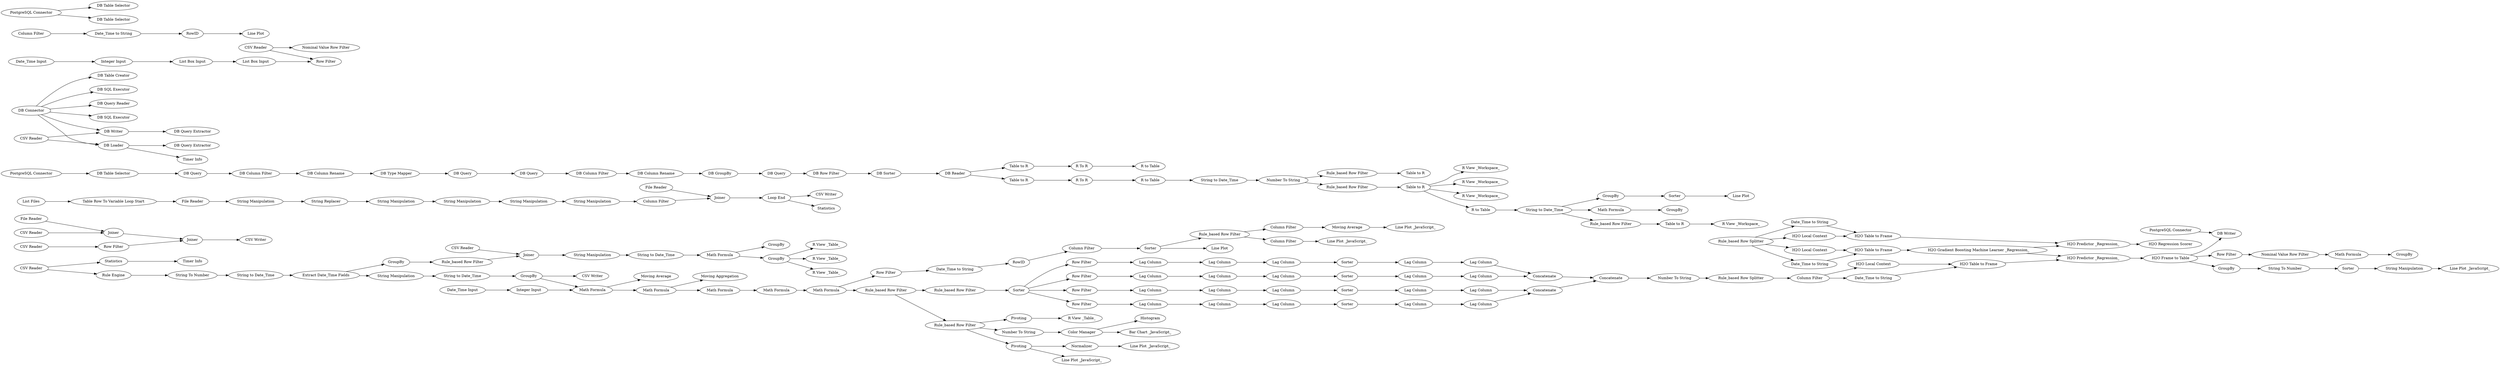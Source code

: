 digraph {
	"2628570103368339380_8" [label="Integer Input"]
	"-4477864785970682908_304" [label="R View _Table_"]
	"354718305853483249_385" [label="Date_Time to String"]
	"89424111118672839_321" [label="File Reader"]
	"89424111118672839_373" [label="Lag Column"]
	"89424111118672839_255" [label="String to Date_Time"]
	"89424111118672839_314" [label="String Manipulation"]
	"-3623922544028759573_216" [label="Line Plot"]
	"8755502070181899414_48" [label="DB Query Reader"]
	"-1024794661171406697_302" [label="R View _Table_"]
	"-3623922544028759573_490" [label="R View _Workspace_"]
	"89424111118672839_442" [label="DB Query"]
	"-9058639418844697718_236" [label="Moving Average"]
	"89424111118672839_355" [label="Lag Column"]
	"89424111118672839_305" [label="Table Row To Variable Loop Start"]
	"89424111118672839_430" [label="Timer Info"]
	"-3623922544028759573_488" [label="R View _Workspace_"]
	"89424111118672839_16" [label="Math Formula"]
	"-2343633520605934897_12" [label="List Box Input"]
	"89424111118672839_458" [label="DB Row Filter"]
	"89424111118672839_465" [label="Table to R"]
	"-5837529514305767931_261" [label="Line Plot"]
	"89424111118672839_375" [label="Lag Column"]
	"354718305853483249_220" [label=GroupBy]
	"89424111118672839_343" [label="Row Filter"]
	"89424111118672839_444" [label="DB GroupBy"]
	"-4477864785970682908_302" [label="R View _Table_"]
	"89424111118672839_371" [label="Lag Column"]
	"89424111118672839_1" [label="CSV Reader"]
	"89424111118672839_498" [label="Nominal Value Row Filter"]
	"8755502070181899414_45" [label="PostgreSQL Connector"]
	"8755502070181899414_47" [label="DB Connector"]
	"89424111118672839_246" [label="String To Number"]
	"-3623922544028759573_220" [label=GroupBy]
	"354718305853483249_408" [label="Row Filter"]
	"89424111118672839_341" [label="Row Filter"]
	"89424111118672839_454" [label="DB Query"]
	"8755502070181899414_56" [label="DB Table Selector"]
	"-9058639418844697718_238" [label="Column Filter"]
	"-9058639418844697718_204" [label="Rule_based Row Filter"]
	"89424111118672839_443" [label="DB Query"]
	"89424111118672839_18" [label="Rule_based Row Filter"]
	"354718305853483249_412" [label="Nominal Value Row Filter"]
	"-4477864785970682908_295" [label=Joiner]
	"89424111118672839_358" [label="Lag Column"]
	"89424111118672839_494" [label="Rule_based Row Filter"]
	"89424111118672839_366" [label=Sorter]
	"89424111118672839_403" [label="Number To String"]
	"354718305853483249_387" [label="H2O Local Context"]
	"2733572045269839880_263" [label="Line Plot _JavaScript_"]
	"89424111118672839_325" [label="CSV Reader"]
	"89424111118672839_452" [label="DB Column Filter"]
	"-4477864785970682908_293" [label="Rule_based Row Filter"]
	"89424111118672839_322" [label="File Reader"]
	"89424111118672839_466" [label="R to Table"]
	"2733572045269839880_283" [label=Normalizer]
	"89424111118672839_313" [label="String Manipulation"]
	"89424111118672839_353" [label="Lag Column"]
	"8755502070181899414_435" [label="CSV Reader"]
	"89424111118672839_45" [label="PostgreSQL Connector"]
	"8755502070181899414_436" [label="DB SQL Executor"]
	"354718305853483249_409" [label="H2O Table to Frame"]
	"-3623922544028759573_478" [label="String to Date_Time"]
	"89424111118672839_440" [label="DB Column Filter"]
	"354718305853483249_405" [label="String To Number"]
	"-3623922544028759573_475" [label="Table to R"]
	"-9058639418844697718_201" [label="Date_Time to String"]
	"89424111118672839_415" [label=Statistics]
	"89424111118672839_323" [label=Joiner]
	"8755502070181899414_46" [label="DB Table Selector"]
	"2093894991019577651_267" [label=Histogram]
	"89424111118672839_363" [label=Sorter]
	"354718305853483249_386" [label="H2O Table to Frame"]
	"-9058639418844697718_205" [label="Column Filter"]
	"-5837529514305767931_280" [label="Column Filter"]
	"89424111118672839_5" [label="Math Formula"]
	"354718305853483249_394" [label="H2O Table to Frame"]
	"354718305853483249_396" [label="H2O Predictor _Regression_"]
	"-3623922544028759573_398" [label=GroupBy]
	"354718305853483249_411" [label="Date_Time to String"]
	"89424111118672839_340" [label=Sorter]
	"89424111118672839_476" [label="Rule_based Row Filter"]
	"89424111118672839_348" [label="Lag Column"]
	"8755502070181899414_57" [label="DB Table Creator"]
	"354718305853483249_401" [label="H2O Predictor _Regression_"]
	"89424111118672839_352" [label="Lag Column"]
	"89424111118672839_349" [label="Lag Column"]
	"89424111118672839_245" [label=GroupBy]
	"354718305853483249_402" [label="Column Filter"]
	"89424111118672839_500" [label="DB Writer"]
	"89424111118672839_46" [label="DB Table Selector"]
	"-9058639418844697718_200" [label=RowID]
	"89424111118672839_307" [label="Loop End"]
	"2093894991019577651_268" [label="Number To String"]
	"89424111118672839_359" [label="Lag Column"]
	"89424111118672839_372" [label="Lag Column"]
	"-3623922544028759573_399" [label="Math Formula"]
	"-2343633520605934897_7" [label="Date_Time Input"]
	"-3623922544028759573_487" [label="Table to R"]
	"89424111118672839_474" [label="String to Date_Time"]
	"-9058639418844697718_27" [label="Row Filter"]
	"89424111118672839_3" [label="String to Date_Time"]
	"89424111118672839_495" [label="CSV Reader"]
	"89424111118672839_336" [label="Math Formula"]
	"-4477864785970682908_299" [label="String Manipulation"]
	"2733572045269839880_260" [label=Pivoting]
	"89424111118672839_312" [label="String Manipulation"]
	"89424111118672839_351" [label="Lag Column"]
	"89424111118672839_370" [label="Lag Column"]
	"8755502070181899414_44" [label="DB Writer"]
	"89424111118672839_460" [label="DB Sorter"]
	"89424111118672839_250" [label="Rule Engine"]
	"89424111118672839_446" [label="DB Type Mapper"]
	"8755502070181899414_43" [label="DB Loader"]
	"-3623922544028759573_484" [label="Rule_based Row Filter"]
	"-3623922544028759573_486" [label="R View _Workspace_"]
	"89424111118672839_337" [label="Math Formula"]
	"89424111118672839_304" [label="List Files"]
	"89424111118672839_431" [label="CSV Writer"]
	"89424111118672839_342" [label="Row Filter"]
	"8755502070181899414_430" [label="Timer Info"]
	"-3623922544028759573_404" [label=Sorter]
	"-5837529514305767931_263" [label="Line Plot _JavaScript_"]
	"-9058639418844697718_29" [label="Line Plot"]
	"8755502070181899414_55" [label="DB Query Extractor"]
	"-2343633520605934897_8" [label="Integer Input"]
	"89424111118672839_332" [label=Joiner]
	"354718305853483249_392" [label="H2O Local Context"]
	"-3623922544028759573_489" [label="R View _Workspace_"]
	"89424111118672839_253" [label="String Manipulation"]
	"-4477864785970682908_296" [label=GroupBy]
	"89424111118672839_457" [label="Lag Column"]
	"89424111118672839_464" [label="R to Table"]
	"-4477864785970682908_305" [label=GroupBy]
	"89424111118672839_347" [label="Lag Column"]
	"89424111118672839_453" [label="DB Column Rename"]
	"354718305853483249_19" [label="String Manipulation"]
	"89424111118672839_356" [label="Lag Column"]
	"-4477864785970682908_292" [label=GroupBy]
	"89424111118672839_377" [label=Concatenate]
	"354718305853483249_410" [label="H2O Local Context"]
	"89424111118672839_461" [label="DB Reader"]
	"-4477864785970682908_294" [label="CSV Reader"]
	"89424111118672839_203" [label="Rule_based Row Filter"]
	"89424111118672839_350" [label="Lag Column"]
	"-2343633520605934897_11" [label="List Box Input"]
	"89424111118672839_308" [label="CSV Writer"]
	"-4477864785970682908_298" [label="String to Date_Time"]
	"354718305853483249_403" [label="H2O Frame to Table"]
	"-3623922544028759573_477" [label="R to Table"]
	"89424111118672839_439" [label="DB Query"]
	"89424111118672839_470" [label="R To R"]
	"89424111118672839_309" [label="String Manipulation"]
	"2093894991019577651_278" [label="Color Manager"]
	"89424111118672839_492" [label="Table to R"]
	"354718305853483249_398" [label=GroupBy]
	"89424111118672839_441" [label="DB Column Rename"]
	"89424111118672839_369" [label=Concatenate]
	"89424111118672839_497" [label="Row Filter"]
	"89424111118672839_331" [label="CSV Reader"]
	"-4477864785970682908_303" [label="R View _Table_"]
	"354718305853483249_216" [label="Line Plot _JavaScript_"]
	"354718305853483249_414" [label="H2O Gradient Boosting Machine Learner _Regression_"]
	"8755502070181899414_53" [label="DB SQL Executor"]
	"-9058639418844697718_202" [label="Line Plot _JavaScript_"]
	"89424111118672839_318" [label="String Manipulation"]
	"8755502070181899414_54" [label="DB Query Extractor"]
	"89424111118672839_344" [label="Row Filter"]
	"89424111118672839_306" [label="File Reader"]
	"89424111118672839_320" [label=Joiner]
	"89424111118672839_338" [label="Math Formula"]
	"-4477864785970682908_300" [label="Math Formula"]
	"89424111118672839_346" [label="Lag Column"]
	"2628570103368339380_7" [label="Date_Time Input"]
	"354718305853483249_393" [label="Date_Time to String"]
	"-5837529514305767931_265" [label="Date_Time to String"]
	"89424111118672839_310" [label="String Replacer"]
	"89424111118672839_468" [label="Number To String"]
	"89424111118672839_501" [label="PostgreSQL Connector"]
	"-9058639418844697718_30" [label=Sorter]
	"354718305853483249_399" [label="Math Formula"]
	"89424111118672839_432" [label=Statistics]
	"-9058639418844697718_237" [label="Line Plot _JavaScript_"]
	"89424111118672839_334" [label="CSV Writer"]
	"89424111118672839_319" [label="Column Filter"]
	"89424111118672839_357" [label=Sorter]
	"89424111118672839_463" [label="Table to R"]
	"-1024794661171406697_260" [label=Pivoting]
	"89424111118672839_354" [label="Lag Column"]
	"89424111118672839_339" [label="Rule_based Row Filter"]
	"2093894991019577651_279" [label="Bar Chart _JavaScript_"]
	"89424111118672839_382" [label="Rule_based Row Splitter"]
	"89424111118672839_455" [label="Moving Average"]
	"89424111118672839_376" [label=Concatenate]
	"354718305853483249_404" [label=Sorter]
	"89424111118672839_374" [label="Lag Column"]
	"-5837529514305767931_264" [label=RowID]
	"354718305853483249_383" [label="Rule_based Row Splitter"]
	"89424111118672839_333" [label="Row Filter"]
	"354718305853483249_400" [label="H2O Regression Scorer"]
	"89424111118672839_4" [label="Extract Date_Time Fields"]
	"89424111118672839_360" [label=Sorter]
	"-9058639418844697718_28" [label="Column Filter"]
	"89424111118672839_467" [label="R To R"]
	"89424111118672839_456" [label="Moving Aggregation"]
	"89424111118672839_358" -> "89424111118672839_359"
	"89424111118672839_372" -> "89424111118672839_376"
	"354718305853483249_402" -> "354718305853483249_393"
	"89424111118672839_461" -> "89424111118672839_465"
	"-9058639418844697718_28" -> "-9058639418844697718_30"
	"-3623922544028759573_475" -> "-3623922544028759573_488"
	"89424111118672839_373" -> "89424111118672839_372"
	"89424111118672839_1" -> "89424111118672839_415"
	"2628570103368339380_7" -> "2628570103368339380_8"
	"89424111118672839_353" -> "89424111118672839_351"
	"-9058639418844697718_30" -> "-9058639418844697718_204"
	"-9058639418844697718_204" -> "-9058639418844697718_205"
	"89424111118672839_439" -> "89424111118672839_440"
	"89424111118672839_458" -> "89424111118672839_460"
	"8755502070181899414_43" -> "8755502070181899414_55"
	"2093894991019577651_278" -> "2093894991019577651_279"
	"354718305853483249_405" -> "354718305853483249_404"
	"89424111118672839_18" -> "2733572045269839880_260"
	"354718305853483249_401" -> "354718305853483249_403"
	"89424111118672839_331" -> "89424111118672839_333"
	"89424111118672839_307" -> "89424111118672839_308"
	"354718305853483249_396" -> "354718305853483249_400"
	"-2343633520605934897_12" -> "89424111118672839_497"
	"89424111118672839_245" -> "89424111118672839_431"
	"89424111118672839_313" -> "89424111118672839_314"
	"89424111118672839_452" -> "89424111118672839_453"
	"89424111118672839_440" -> "89424111118672839_441"
	"89424111118672839_323" -> "89424111118672839_332"
	"-3623922544028759573_475" -> "-3623922544028759573_490"
	"89424111118672839_443" -> "89424111118672839_452"
	"-3623922544028759573_478" -> "-3623922544028759573_399"
	"89424111118672839_305" -> "89424111118672839_306"
	"354718305853483249_392" -> "354718305853483249_394"
	"-4477864785970682908_300" -> "-4477864785970682908_305"
	"-4477864785970682908_296" -> "-4477864785970682908_303"
	"354718305853483249_383" -> "354718305853483249_385"
	"89424111118672839_444" -> "89424111118672839_454"
	"354718305853483249_410" -> "354718305853483249_409"
	"-3623922544028759573_484" -> "-3623922544028759573_487"
	"8755502070181899414_47" -> "8755502070181899414_53"
	"89424111118672839_377" -> "89424111118672839_403"
	"89424111118672839_348" -> "89424111118672839_349"
	"89424111118672839_3" -> "89424111118672839_4"
	"89424111118672839_203" -> "89424111118672839_339"
	"89424111118672839_460" -> "89424111118672839_461"
	"89424111118672839_354" -> "89424111118672839_355"
	"354718305853483249_399" -> "354718305853483249_398"
	"89424111118672839_16" -> "89424111118672839_203"
	"354718305853483249_414" -> "354718305853483249_401"
	"8755502070181899414_44" -> "8755502070181899414_54"
	"89424111118672839_468" -> "89424111118672839_494"
	"89424111118672839_319" -> "89424111118672839_320"
	"8755502070181899414_47" -> "8755502070181899414_43"
	"89424111118672839_16" -> "-9058639418844697718_27"
	"89424111118672839_4" -> "-4477864785970682908_292"
	"-9058639418844697718_204" -> "-9058639418844697718_238"
	"89424111118672839_375" -> "89424111118672839_374"
	"89424111118672839_339" -> "89424111118672839_340"
	"8755502070181899414_47" -> "8755502070181899414_57"
	"89424111118672839_45" -> "89424111118672839_46"
	"8755502070181899414_435" -> "8755502070181899414_43"
	"-3623922544028759573_477" -> "-3623922544028759573_478"
	"-5837529514305767931_264" -> "-5837529514305767931_261"
	"354718305853483249_383" -> "354718305853483249_411"
	"354718305853483249_385" -> "354718305853483249_386"
	"89424111118672839_312" -> "89424111118672839_313"
	"-3623922544028759573_487" -> "-3623922544028759573_486"
	"-4477864785970682908_296" -> "-4477864785970682908_302"
	"8755502070181899414_47" -> "8755502070181899414_44"
	"8755502070181899414_45" -> "8755502070181899414_46"
	"89424111118672839_457" -> "89424111118672839_346"
	"89424111118672839_255" -> "89424111118672839_245"
	"8755502070181899414_47" -> "8755502070181899414_48"
	"89424111118672839_18" -> "2093894991019577651_268"
	"89424111118672839_369" -> "89424111118672839_377"
	"8755502070181899414_435" -> "8755502070181899414_44"
	"-4477864785970682908_298" -> "-4477864785970682908_300"
	"89424111118672839_1" -> "89424111118672839_250"
	"89424111118672839_344" -> "89424111118672839_356"
	"89424111118672839_332" -> "89424111118672839_334"
	"-9058639418844697718_200" -> "-9058639418844697718_28"
	"2093894991019577651_268" -> "2093894991019577651_278"
	"89424111118672839_318" -> "89424111118672839_310"
	"89424111118672839_350" -> "89424111118672839_360"
	"89424111118672839_360" -> "89424111118672839_371"
	"89424111118672839_341" -> "89424111118672839_457"
	"89424111118672839_306" -> "89424111118672839_318"
	"-4477864785970682908_296" -> "-4477864785970682908_304"
	"354718305853483249_402" -> "354718305853483249_392"
	"89424111118672839_320" -> "89424111118672839_307"
	"89424111118672839_336" -> "89424111118672839_337"
	"354718305853483249_220" -> "354718305853483249_405"
	"89424111118672839_464" -> "89424111118672839_474"
	"-9058639418844697718_236" -> "-9058639418844697718_237"
	"-9058639418844697718_201" -> "-9058639418844697718_200"
	"-2343633520605934897_11" -> "-2343633520605934897_12"
	"2733572045269839880_260" -> "-5837529514305767931_263"
	"89424111118672839_250" -> "89424111118672839_246"
	"89424111118672839_446" -> "89424111118672839_442"
	"89424111118672839_501" -> "89424111118672839_500"
	"354718305853483249_19" -> "354718305853483249_216"
	"-4477864785970682908_299" -> "-4477864785970682908_298"
	"89424111118672839_382" -> "354718305853483249_402"
	"89424111118672839_467" -> "89424111118672839_466"
	"89424111118672839_333" -> "89424111118672839_332"
	"-3623922544028759573_399" -> "-3623922544028759573_398"
	"89424111118672839_347" -> "89424111118672839_357"
	"-4477864785970682908_294" -> "-4477864785970682908_295"
	"89424111118672839_356" -> "89424111118672839_354"
	"-9058639418844697718_27" -> "-9058639418844697718_201"
	"89424111118672839_310" -> "89424111118672839_309"
	"89424111118672839_442" -> "89424111118672839_443"
	"89424111118672839_495" -> "89424111118672839_497"
	"-4477864785970682908_293" -> "-4477864785970682908_295"
	"354718305853483249_393" -> "354718305853483249_394"
	"354718305853483249_409" -> "354718305853483249_396"
	"-2343633520605934897_8" -> "-2343633520605934897_11"
	"2093894991019577651_278" -> "2093894991019577651_267"
	"354718305853483249_404" -> "354718305853483249_19"
	"89424111118672839_415" -> "89424111118672839_430"
	"89424111118672839_465" -> "89424111118672839_467"
	"-3623922544028759573_478" -> "-3623922544028759573_484"
	"2733572045269839880_283" -> "2733572045269839880_263"
	"89424111118672839_474" -> "89424111118672839_468"
	"89424111118672839_340" -> "89424111118672839_343"
	"89424111118672839_253" -> "89424111118672839_255"
	"89424111118672839_342" -> "89424111118672839_348"
	"2628570103368339380_8" -> "89424111118672839_5"
	"89424111118672839_376" -> "89424111118672839_377"
	"89424111118672839_454" -> "89424111118672839_458"
	"354718305853483249_414" -> "354718305853483249_396"
	"89424111118672839_495" -> "89424111118672839_498"
	"89424111118672839_203" -> "89424111118672839_18"
	"89424111118672839_322" -> "89424111118672839_320"
	"89424111118672839_403" -> "89424111118672839_382"
	"89424111118672839_461" -> "89424111118672839_463"
	"-9058639418844697718_238" -> "-9058639418844697718_236"
	"89424111118672839_468" -> "89424111118672839_476"
	"89424111118672839_441" -> "89424111118672839_446"
	"-5837529514305767931_280" -> "-5837529514305767931_265"
	"89424111118672839_453" -> "89424111118672839_444"
	"-4477864785970682908_300" -> "-4477864785970682908_296"
	"354718305853483249_411" -> "354718305853483249_409"
	"89424111118672839_325" -> "89424111118672839_323"
	"354718305853483249_403" -> "354718305853483249_220"
	"89424111118672839_355" -> "89424111118672839_366"
	"89424111118672839_246" -> "89424111118672839_3"
	"8755502070181899414_43" -> "8755502070181899414_430"
	"354718305853483249_383" -> "354718305853483249_387"
	"89424111118672839_352" -> "89424111118672839_363"
	"-4477864785970682908_292" -> "-4477864785970682908_293"
	"-3623922544028759573_220" -> "-3623922544028759573_404"
	"89424111118672839_343" -> "89424111118672839_353"
	"89424111118672839_363" -> "89424111118672839_373"
	"89424111118672839_494" -> "89424111118672839_492"
	"354718305853483249_403" -> "89424111118672839_500"
	"89424111118672839_463" -> "89424111118672839_470"
	"354718305853483249_383" -> "354718305853483249_410"
	"8755502070181899414_45" -> "8755502070181899414_56"
	"-3623922544028759573_404" -> "-3623922544028759573_216"
	"89424111118672839_366" -> "89424111118672839_375"
	"89424111118672839_359" -> "89424111118672839_369"
	"89424111118672839_5" -> "89424111118672839_455"
	"89424111118672839_309" -> "89424111118672839_312"
	"89424111118672839_346" -> "89424111118672839_347"
	"354718305853483249_408" -> "354718305853483249_412"
	"-5837529514305767931_265" -> "-5837529514305767931_264"
	"89424111118672839_4" -> "89424111118672839_253"
	"89424111118672839_340" -> "89424111118672839_341"
	"2733572045269839880_260" -> "2733572045269839880_283"
	"89424111118672839_374" -> "89424111118672839_376"
	"354718305853483249_394" -> "354718305853483249_401"
	"89424111118672839_5" -> "89424111118672839_336"
	"89424111118672839_351" -> "89424111118672839_352"
	"89424111118672839_340" -> "89424111118672839_342"
	"-3623922544028759573_478" -> "-3623922544028759573_220"
	"89424111118672839_321" -> "89424111118672839_323"
	"89424111118672839_470" -> "89424111118672839_464"
	"354718305853483249_412" -> "354718305853483249_399"
	"89424111118672839_314" -> "89424111118672839_319"
	"89424111118672839_304" -> "89424111118672839_305"
	"89424111118672839_340" -> "89424111118672839_344"
	"89424111118672839_476" -> "-3623922544028759573_475"
	"-3623922544028759573_475" -> "-3623922544028759573_477"
	"8755502070181899414_47" -> "8755502070181899414_436"
	"-2343633520605934897_7" -> "-2343633520605934897_8"
	"89424111118672839_371" -> "89424111118672839_370"
	"89424111118672839_336" -> "89424111118672839_456"
	"354718305853483249_387" -> "354718305853483249_386"
	"-3623922544028759573_475" -> "-3623922544028759573_489"
	"89424111118672839_338" -> "89424111118672839_16"
	"89424111118672839_357" -> "89424111118672839_358"
	"89424111118672839_46" -> "89424111118672839_439"
	"-9058639418844697718_205" -> "-9058639418844697718_202"
	"-9058639418844697718_30" -> "-9058639418844697718_29"
	"89424111118672839_349" -> "89424111118672839_350"
	"354718305853483249_386" -> "354718305853483249_414"
	"89424111118672839_337" -> "89424111118672839_338"
	"354718305853483249_403" -> "354718305853483249_408"
	"89424111118672839_18" -> "-1024794661171406697_260"
	"-4477864785970682908_295" -> "-4477864785970682908_299"
	"89424111118672839_307" -> "89424111118672839_432"
	"89424111118672839_245" -> "89424111118672839_5"
	"89424111118672839_370" -> "89424111118672839_369"
	"-1024794661171406697_260" -> "-1024794661171406697_302"
	rankdir=LR
}
